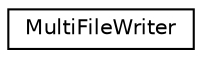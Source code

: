 digraph "Graphical Class Hierarchy"
{
 // LATEX_PDF_SIZE
  edge [fontname="Helvetica",fontsize="10",labelfontname="Helvetica",labelfontsize="10"];
  node [fontname="Helvetica",fontsize="10",shape=record];
  rankdir="LR";
  Node0 [label="MultiFileWriter",height=0.2,width=0.4,color="black", fillcolor="white", style="filled",URL="$classMultiFileWriter.html",tooltip=" "];
}
